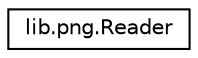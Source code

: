 digraph "Graphical Class Hierarchy"
{
  edge [fontname="Helvetica",fontsize="10",labelfontname="Helvetica",labelfontsize="10"];
  node [fontname="Helvetica",fontsize="10",shape=record];
  rankdir="LR";
  Node0 [label="lib.png.Reader",height=0.2,width=0.4,color="black", fillcolor="white", style="filled",URL="$classlib_1_1png_1_1_reader.html"];
}
